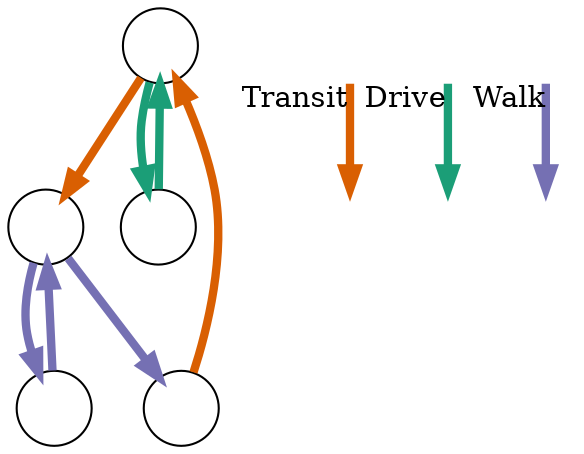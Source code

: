 digraph {




  "1" [label = "", image = "data/example_flowchart_comparison/house.png", shape = "circle", pos = "0,1!"] 
  "2" [label = "", image = "data/example_flowchart_comparison/work.png", shape = "circle", pos = "4,1.5!"] 
  "3" [label = "", image = "data/example_flowchart_comparison/food.png", shape = "circle", pos = "2,0!"] 
  "4" [label = "", image = "data/example_flowchart_comparison/store.png", shape = "circle", pos = "3,3!"] 
  "5" [label = "", image = "data/example_flowchart_comparison/recreation.png", shape = "circle", pos = "1,3!"] 
  "6" [label = "", image = "", shape = "none", width = "0.4", pos = "3.3,-0.1!"] 
  "7" [label = "", image = "", shape = "none", width = "0.4", pos = "4.5,-0.1!"] 
  "8" [label = "", image = "", shape = "none", width = "0.4", pos = "3.3,0.3!"] 
  "9" [label = "", image = "", shape = "none", width = "0.4", pos = "4.5,0.3!"] 
  "10" [label = "", image = "", shape = "none", width = "0.4", pos = "3.3,-0.5!"] 
  "11" [label = "", image = "", shape = "none", width = "0.4", pos = "4.5,-0.5!"] 
"1"->"2" [label = " ", label = " ", penwidth = "4", color = "#D95F02"] 
"2"->"4" [label = " ", label = " ", penwidth = "4", color = "#7570B3"] 
"4"->"1" [label = " ", label = " ", penwidth = "4", color = "#D95F02"] 
"2"->"3" [label = " ", label = " ", penwidth = "4", color = "#7570B3"] 
"3"->"2" [label = " ", label = " ", penwidth = "4", color = "#7570B3"] 
"1"->"5" [label = " ", label = " ", penwidth = "4", color = "#1B9E77"] 
"5"->"1" [label = " ", label = " ", penwidth = "4", color = "#1B9E77"] 
"6"->"7" [color = "#1B9E77", taillabel = "Transit", penwidth = "4", color = "#D95F02"] 
"8"->"9" [color = "#D95F02", taillabel = "Drive", penwidth = "4", color = "#1B9E77"] 
"10"->"11" [color = "#1B9E77", taillabel = "Walk", penwidth = "4", color = "#7570B3"] 
}